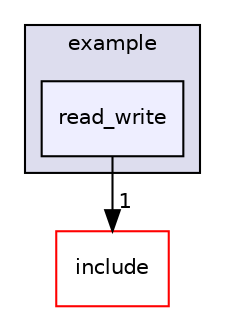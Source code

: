 digraph "example/read_write" {
  compound=true
  node [ fontsize="10", fontname="Helvetica"];
  edge [ labelfontsize="10", labelfontname="Helvetica"];
  subgraph clusterdir_cfafba98a580ce4b62f8a6fa96d7cbb0 {
    graph [ bgcolor="#ddddee", pencolor="black", label="example" fontname="Helvetica", fontsize="10", URL="dir_cfafba98a580ce4b62f8a6fa96d7cbb0.html"]
  dir_d34b74cac8777047891976844082c1d5 [shape=box, label="read_write", style="filled", fillcolor="#eeeeff", pencolor="black", URL="dir_d34b74cac8777047891976844082c1d5.html"];
  }
  dir_d44c64559bbebec7f509842c48db8b23 [shape=box label="include" fillcolor="white" style="filled" color="red" URL="dir_d44c64559bbebec7f509842c48db8b23.html"];
  dir_d34b74cac8777047891976844082c1d5->dir_d44c64559bbebec7f509842c48db8b23 [headlabel="1", labeldistance=1.5 headhref="dir_000004_000006.html"];
}

